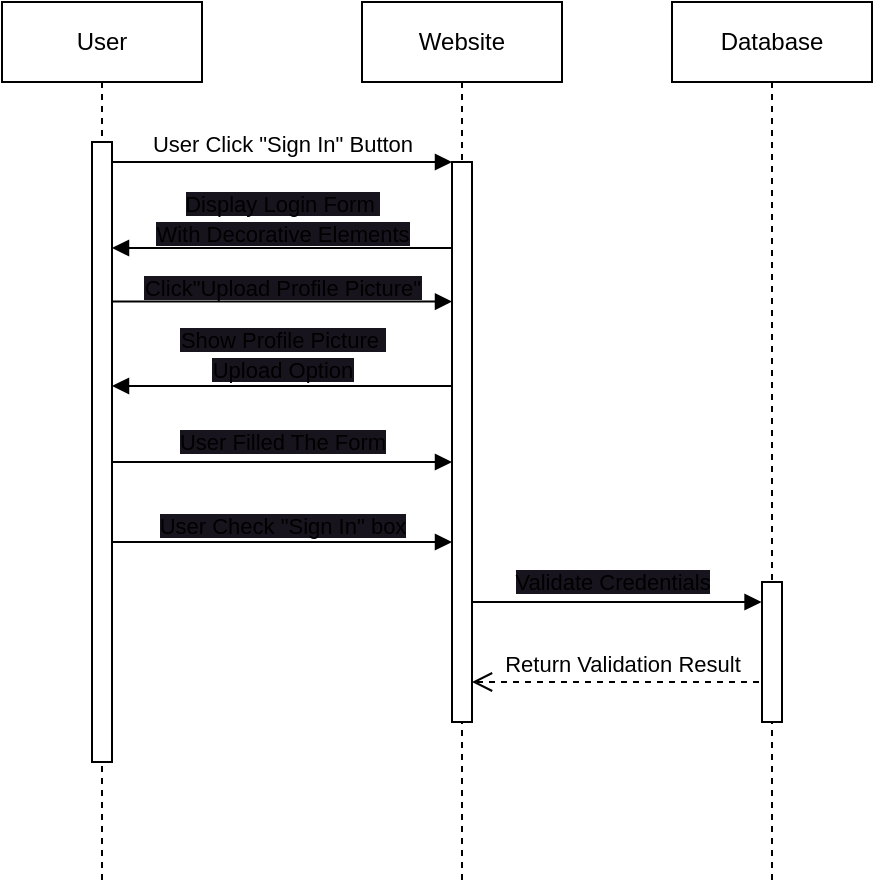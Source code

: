 <mxfile version="24.7.17">
  <diagram name="Page-1" id="2YBvvXClWsGukQMizWep">
    <mxGraphModel dx="1562" dy="917" grid="1" gridSize="10" guides="1" tooltips="1" connect="1" arrows="1" fold="1" page="1" pageScale="1" pageWidth="850" pageHeight="1100" math="0" shadow="0">
      <root>
        <mxCell id="0" />
        <mxCell id="1" parent="0" />
        <mxCell id="-bGkILPjnCjkl3fGrgZD-1" value="User" style="shape=umlLifeline;perimeter=lifelinePerimeter;whiteSpace=wrap;html=1;container=0;dropTarget=0;collapsible=0;recursiveResize=0;outlineConnect=0;portConstraint=eastwest;newEdgeStyle={&quot;edgeStyle&quot;:&quot;elbowEdgeStyle&quot;,&quot;elbow&quot;:&quot;vertical&quot;,&quot;curved&quot;:0,&quot;rounded&quot;:0};" parent="1" vertex="1">
          <mxGeometry x="40" y="40" width="100" height="440" as="geometry" />
        </mxCell>
        <mxCell id="-bGkILPjnCjkl3fGrgZD-2" value="" style="html=1;points=[];perimeter=orthogonalPerimeter;outlineConnect=0;targetShapes=umlLifeline;portConstraint=eastwest;newEdgeStyle={&quot;edgeStyle&quot;:&quot;elbowEdgeStyle&quot;,&quot;elbow&quot;:&quot;vertical&quot;,&quot;curved&quot;:0,&quot;rounded&quot;:0};" parent="-bGkILPjnCjkl3fGrgZD-1" vertex="1">
          <mxGeometry x="45" y="70" width="10" height="310" as="geometry" />
        </mxCell>
        <mxCell id="-bGkILPjnCjkl3fGrgZD-4" value="Website" style="shape=umlLifeline;perimeter=lifelinePerimeter;whiteSpace=wrap;html=1;container=0;dropTarget=0;collapsible=0;recursiveResize=0;outlineConnect=0;portConstraint=eastwest;newEdgeStyle={&quot;edgeStyle&quot;:&quot;elbowEdgeStyle&quot;,&quot;elbow&quot;:&quot;vertical&quot;,&quot;curved&quot;:0,&quot;rounded&quot;:0};" parent="1" vertex="1">
          <mxGeometry x="220" y="40" width="100" height="440" as="geometry" />
        </mxCell>
        <mxCell id="-bGkILPjnCjkl3fGrgZD-5" value="" style="html=1;points=[];perimeter=orthogonalPerimeter;outlineConnect=0;targetShapes=umlLifeline;portConstraint=eastwest;newEdgeStyle={&quot;edgeStyle&quot;:&quot;elbowEdgeStyle&quot;,&quot;elbow&quot;:&quot;vertical&quot;,&quot;curved&quot;:0,&quot;rounded&quot;:0};" parent="-bGkILPjnCjkl3fGrgZD-4" vertex="1">
          <mxGeometry x="45" y="80" width="10" height="280" as="geometry" />
        </mxCell>
        <mxCell id="-bGkILPjnCjkl3fGrgZD-6" value="User Click &quot;Sign In&quot; Button" style="html=1;verticalAlign=bottom;endArrow=block;edgeStyle=elbowEdgeStyle;elbow=vertical;curved=0;rounded=0;" parent="1" source="-bGkILPjnCjkl3fGrgZD-2" target="-bGkILPjnCjkl3fGrgZD-5" edge="1">
          <mxGeometry relative="1" as="geometry">
            <mxPoint x="195" y="130" as="sourcePoint" />
            <Array as="points">
              <mxPoint x="180" y="120" />
            </Array>
          </mxGeometry>
        </mxCell>
        <mxCell id="-bGkILPjnCjkl3fGrgZD-7" value="Return Validation Result" style="html=1;verticalAlign=bottom;endArrow=open;dashed=1;endSize=8;edgeStyle=elbowEdgeStyle;elbow=vertical;curved=0;rounded=0;" parent="1" target="-bGkILPjnCjkl3fGrgZD-5" edge="1">
          <mxGeometry relative="1" as="geometry">
            <mxPoint x="275" y="390" as="targetPoint" />
            <Array as="points">
              <mxPoint x="390" y="380" />
            </Array>
            <mxPoint x="424.5" y="380" as="sourcePoint" />
          </mxGeometry>
        </mxCell>
        <mxCell id="-bGkILPjnCjkl3fGrgZD-8" value="" style="html=1;verticalAlign=bottom;endArrow=block;edgeStyle=elbowEdgeStyle;elbow=vertical;curved=0;rounded=0;" parent="1" edge="1">
          <mxGeometry relative="1" as="geometry">
            <mxPoint x="265" y="232" as="sourcePoint" />
            <Array as="points" />
            <mxPoint x="95" y="232" as="targetPoint" />
          </mxGeometry>
        </mxCell>
        <mxCell id="-bGkILPjnCjkl3fGrgZD-9" value="Database" style="shape=umlLifeline;perimeter=lifelinePerimeter;whiteSpace=wrap;html=1;container=0;dropTarget=0;collapsible=0;recursiveResize=0;outlineConnect=0;portConstraint=eastwest;newEdgeStyle={&quot;edgeStyle&quot;:&quot;elbowEdgeStyle&quot;,&quot;elbow&quot;:&quot;vertical&quot;,&quot;curved&quot;:0,&quot;rounded&quot;:0};" parent="1" vertex="1">
          <mxGeometry x="375" y="40" width="100" height="440" as="geometry" />
        </mxCell>
        <mxCell id="-bGkILPjnCjkl3fGrgZD-10" value="" style="html=1;points=[];perimeter=orthogonalPerimeter;outlineConnect=0;targetShapes=umlLifeline;portConstraint=eastwest;newEdgeStyle={&quot;edgeStyle&quot;:&quot;elbowEdgeStyle&quot;,&quot;elbow&quot;:&quot;vertical&quot;,&quot;curved&quot;:0,&quot;rounded&quot;:0};" parent="-bGkILPjnCjkl3fGrgZD-9" vertex="1">
          <mxGeometry x="45" y="290" width="10" height="70" as="geometry" />
        </mxCell>
        <mxCell id="-bGkILPjnCjkl3fGrgZD-16" value="" style="html=1;verticalAlign=bottom;endArrow=block;edgeStyle=elbowEdgeStyle;elbow=vertical;curved=0;rounded=0;" parent="1" edge="1">
          <mxGeometry x="1" y="-136" relative="1" as="geometry">
            <mxPoint x="95" y="189.78" as="sourcePoint" />
            <Array as="points">
              <mxPoint x="180" y="189.78" />
            </Array>
            <mxPoint x="265" y="189.78" as="targetPoint" />
            <mxPoint x="65" y="-16" as="offset" />
          </mxGeometry>
        </mxCell>
        <mxCell id="-bGkILPjnCjkl3fGrgZD-17" value="&lt;span style=&quot;font-size: 11px; background-color: rgb(24, 20, 29);&quot;&gt;Click&quot;Upload Profile Picture&quot;&lt;/span&gt;" style="text;html=1;align=center;verticalAlign=middle;resizable=0;points=[];autosize=1;strokeColor=none;fillColor=none;" parent="1" vertex="1">
          <mxGeometry x="100" y="168" width="160" height="30" as="geometry" />
        </mxCell>
        <mxCell id="-bGkILPjnCjkl3fGrgZD-18" value="&lt;span style=&quot;font-size: 11px; background-color: rgb(24, 20, 29);&quot;&gt;Show Profile Picture&amp;nbsp;&lt;/span&gt;&lt;div&gt;&lt;span style=&quot;font-size: 11px; background-color: rgb(24, 20, 29);&quot;&gt;Upload Option&lt;/span&gt;&lt;/div&gt;" style="text;html=1;align=center;verticalAlign=middle;resizable=0;points=[];autosize=1;strokeColor=none;fillColor=none;" parent="1" vertex="1">
          <mxGeometry x="115" y="196" width="130" height="40" as="geometry" />
        </mxCell>
        <mxCell id="-bGkILPjnCjkl3fGrgZD-19" value="&lt;span style=&quot;font-size: 11px; background-color: rgb(24, 20, 29);&quot;&gt;User Filled The Form&lt;/span&gt;" style="text;html=1;align=center;verticalAlign=middle;resizable=0;points=[];autosize=1;strokeColor=none;fillColor=none;" parent="1" vertex="1">
          <mxGeometry x="115" y="245" width="130" height="30" as="geometry" />
        </mxCell>
        <mxCell id="-bGkILPjnCjkl3fGrgZD-20" value="" style="html=1;verticalAlign=bottom;endArrow=block;edgeStyle=elbowEdgeStyle;elbow=vertical;curved=0;rounded=0;" parent="1" edge="1">
          <mxGeometry x="1" y="-136" relative="1" as="geometry">
            <mxPoint x="95" y="270" as="sourcePoint" />
            <Array as="points">
              <mxPoint x="180" y="270" />
            </Array>
            <mxPoint x="265" y="270" as="targetPoint" />
            <mxPoint x="65" y="-16" as="offset" />
          </mxGeometry>
        </mxCell>
        <mxCell id="-bGkILPjnCjkl3fGrgZD-21" value="&lt;span style=&quot;font-size: 11px; background-color: rgb(24, 20, 29);&quot;&gt;User Check &quot;Sign In&lt;/span&gt;&lt;span style=&quot;background-color: rgb(24, 20, 29); font-size: 11px;&quot;&gt;&quot; box&lt;/span&gt;" style="text;html=1;align=center;verticalAlign=middle;resizable=0;points=[];autosize=1;strokeColor=none;fillColor=none;" parent="1" vertex="1">
          <mxGeometry x="105" y="287" width="150" height="30" as="geometry" />
        </mxCell>
        <mxCell id="-bGkILPjnCjkl3fGrgZD-22" value="" style="html=1;verticalAlign=bottom;endArrow=block;edgeStyle=elbowEdgeStyle;elbow=vertical;curved=0;rounded=0;" parent="1" edge="1">
          <mxGeometry x="1" y="-136" relative="1" as="geometry">
            <mxPoint x="95" y="310" as="sourcePoint" />
            <Array as="points">
              <mxPoint x="180" y="310" />
            </Array>
            <mxPoint x="265" y="310" as="targetPoint" />
            <mxPoint x="65" y="-16" as="offset" />
          </mxGeometry>
        </mxCell>
        <mxCell id="-bGkILPjnCjkl3fGrgZD-23" value="&lt;span style=&quot;font-size: 11px; background-color: rgb(24, 20, 29);&quot;&gt;Validate Credentials&lt;/span&gt;" style="text;html=1;align=center;verticalAlign=middle;resizable=0;points=[];autosize=1;strokeColor=none;fillColor=none;" parent="1" vertex="1">
          <mxGeometry x="285" y="315" width="120" height="30" as="geometry" />
        </mxCell>
        <mxCell id="-bGkILPjnCjkl3fGrgZD-24" value="" style="html=1;verticalAlign=bottom;endArrow=block;edgeStyle=elbowEdgeStyle;elbow=vertical;curved=0;rounded=0;" parent="1" edge="1">
          <mxGeometry x="1" y="-136" relative="1" as="geometry">
            <mxPoint x="275.002" y="340" as="sourcePoint" />
            <Array as="points">
              <mxPoint x="338.78" y="340" />
            </Array>
            <mxPoint x="419.78" y="340" as="targetPoint" />
            <mxPoint x="65" y="-16" as="offset" />
          </mxGeometry>
        </mxCell>
        <mxCell id="-bGkILPjnCjkl3fGrgZD-30" value="" style="html=1;verticalAlign=bottom;endArrow=block;edgeStyle=elbowEdgeStyle;elbow=vertical;curved=0;rounded=0;" parent="1" edge="1">
          <mxGeometry relative="1" as="geometry">
            <mxPoint x="265" y="163" as="sourcePoint" />
            <Array as="points" />
            <mxPoint x="95" y="163" as="targetPoint" />
          </mxGeometry>
        </mxCell>
        <mxCell id="-bGkILPjnCjkl3fGrgZD-31" value="&lt;span style=&quot;font-size: 11px; background-color: rgb(24, 20, 29);&quot;&gt;Display Login Form&amp;nbsp;&lt;/span&gt;&lt;div&gt;&lt;span style=&quot;font-size: 11px; background-color: rgb(24, 20, 29);&quot;&gt;With Decorative Elements&lt;/span&gt;&lt;/div&gt;" style="text;html=1;align=center;verticalAlign=middle;resizable=0;points=[];autosize=1;strokeColor=none;fillColor=none;" parent="1" vertex="1">
          <mxGeometry x="105" y="128" width="150" height="40" as="geometry" />
        </mxCell>
      </root>
    </mxGraphModel>
  </diagram>
</mxfile>
